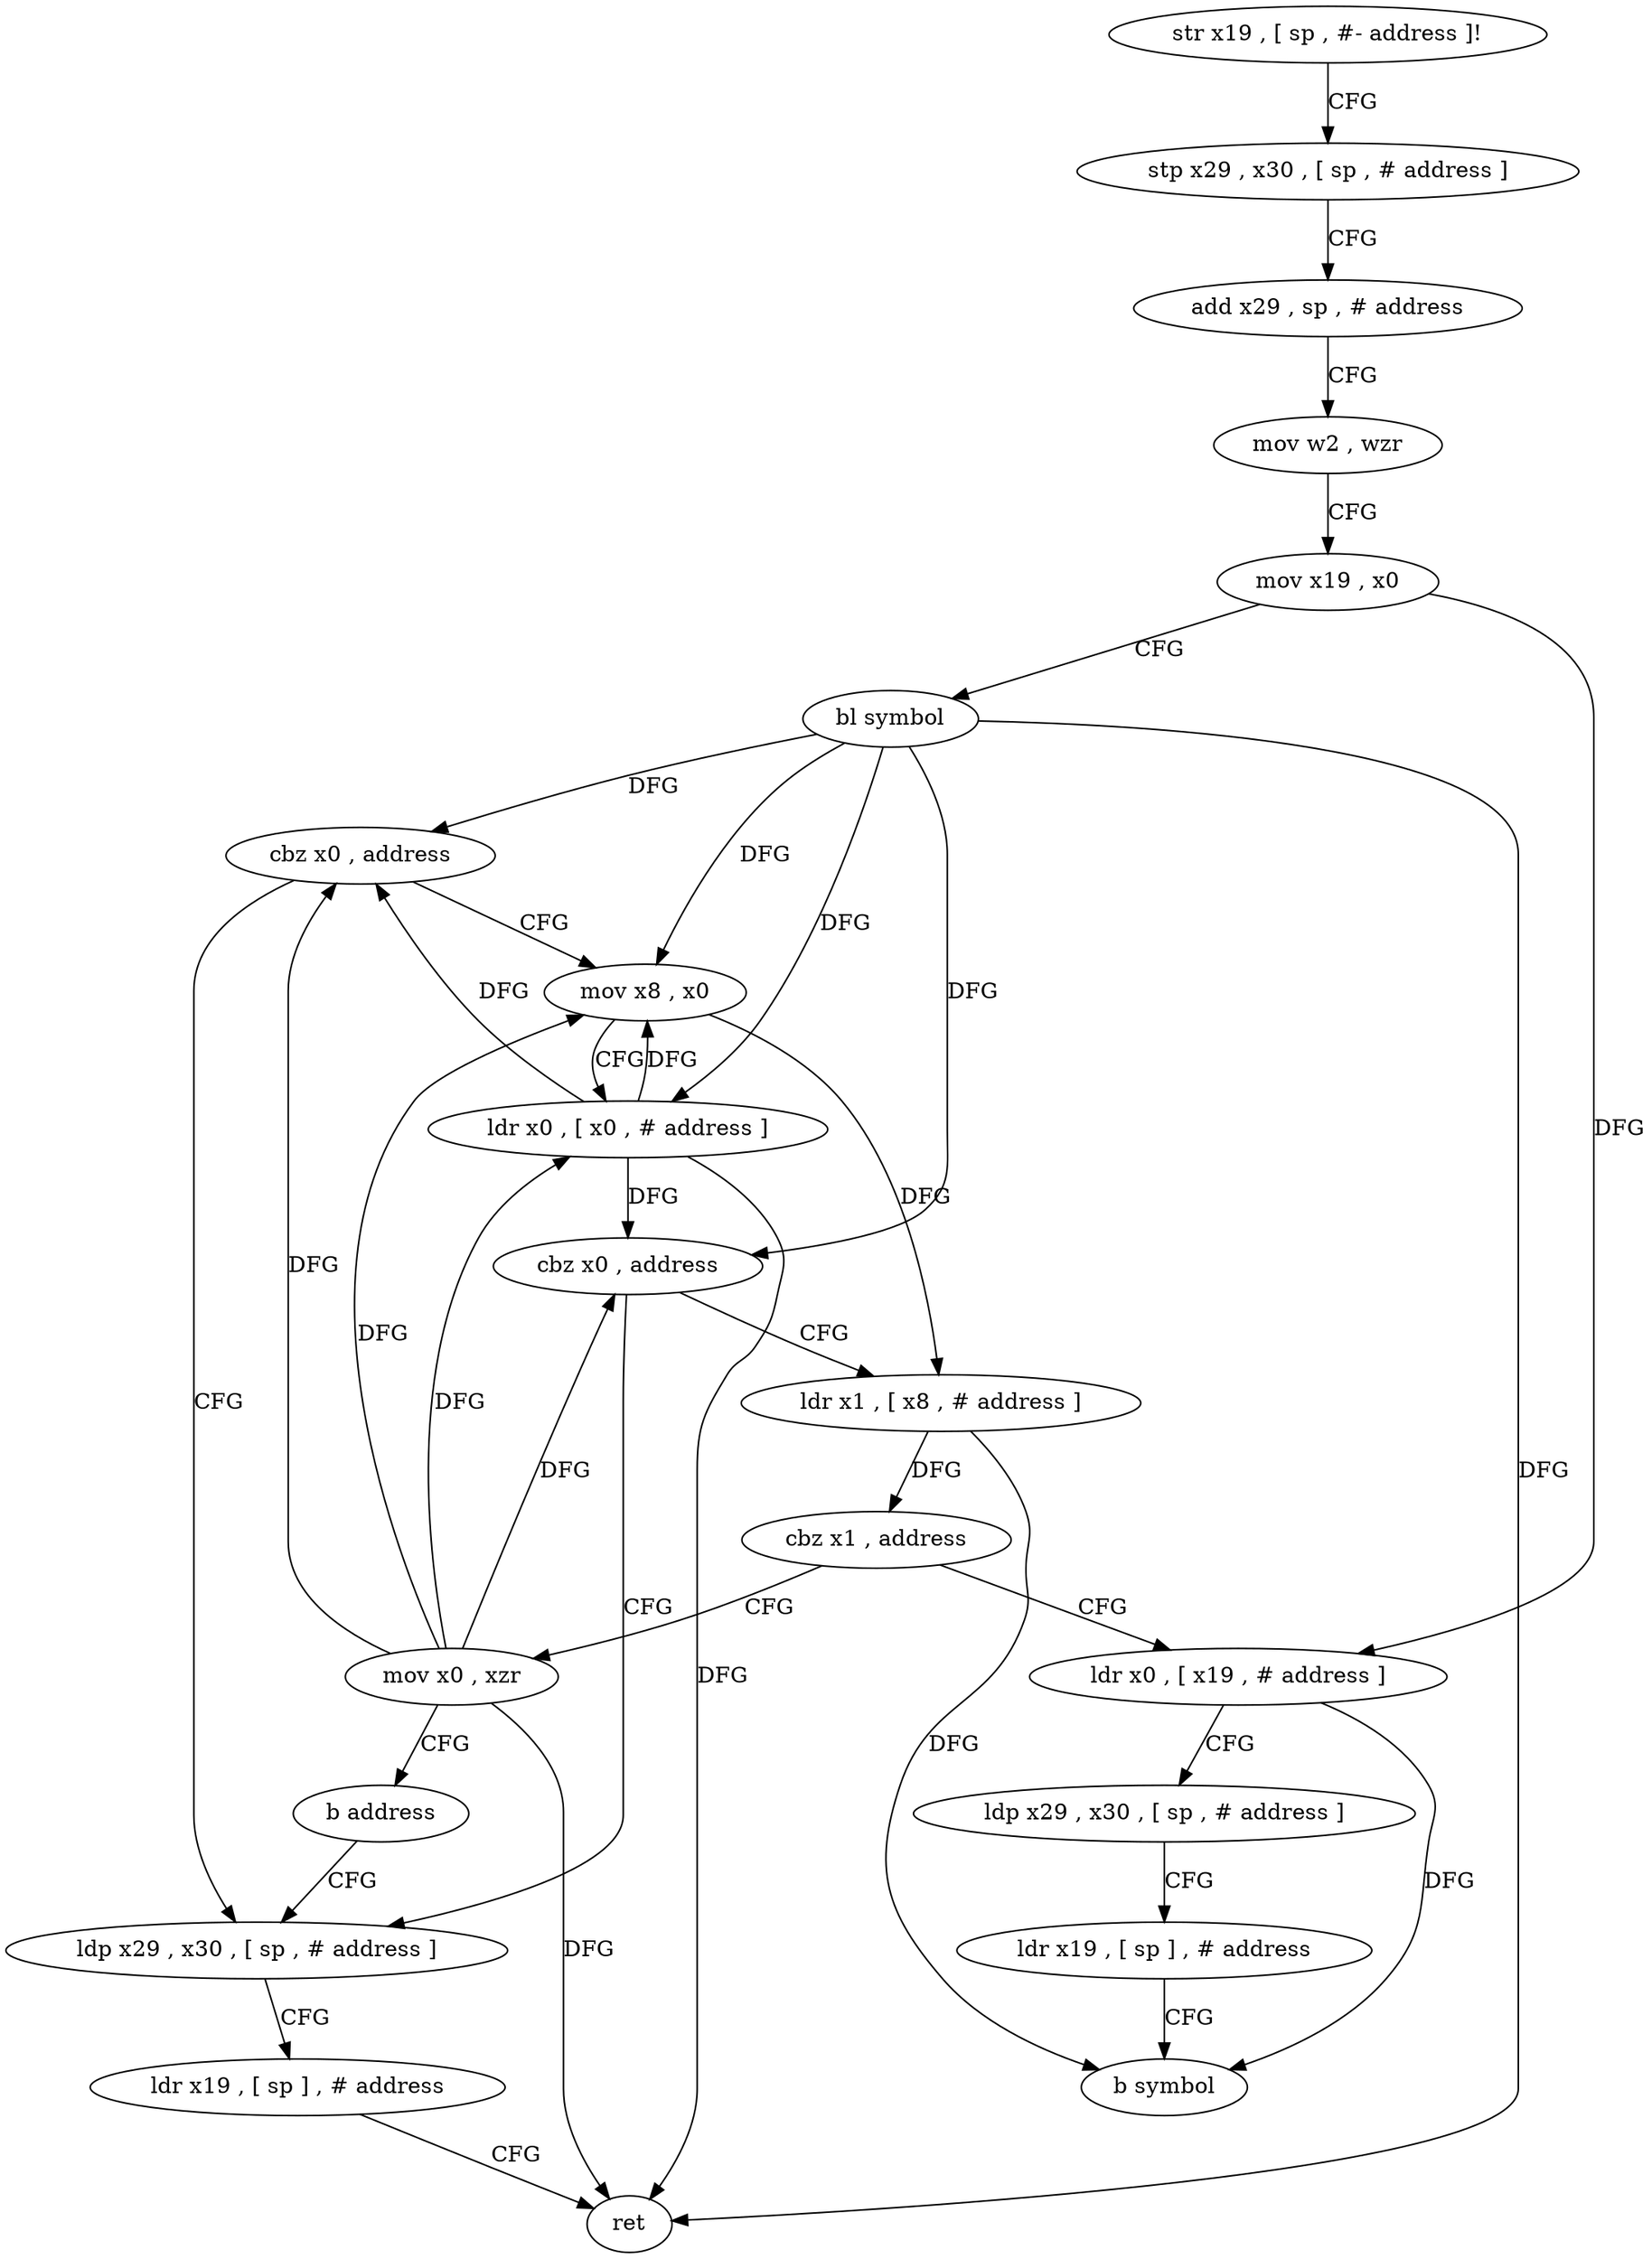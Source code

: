 digraph "func" {
"84532" [label = "str x19 , [ sp , #- address ]!" ]
"84536" [label = "stp x29 , x30 , [ sp , # address ]" ]
"84540" [label = "add x29 , sp , # address" ]
"84544" [label = "mov w2 , wzr" ]
"84548" [label = "mov x19 , x0" ]
"84552" [label = "bl symbol" ]
"84556" [label = "cbz x0 , address" ]
"84572" [label = "ldp x29 , x30 , [ sp , # address ]" ]
"84560" [label = "mov x8 , x0" ]
"84576" [label = "ldr x19 , [ sp ] , # address" ]
"84580" [label = "ret" ]
"84564" [label = "ldr x0 , [ x0 , # address ]" ]
"84568" [label = "cbz x0 , address" ]
"84584" [label = "ldr x1 , [ x8 , # address ]" ]
"84588" [label = "cbz x1 , address" ]
"84608" [label = "mov x0 , xzr" ]
"84592" [label = "ldr x0 , [ x19 , # address ]" ]
"84612" [label = "b address" ]
"84596" [label = "ldp x29 , x30 , [ sp , # address ]" ]
"84600" [label = "ldr x19 , [ sp ] , # address" ]
"84604" [label = "b symbol" ]
"84532" -> "84536" [ label = "CFG" ]
"84536" -> "84540" [ label = "CFG" ]
"84540" -> "84544" [ label = "CFG" ]
"84544" -> "84548" [ label = "CFG" ]
"84548" -> "84552" [ label = "CFG" ]
"84548" -> "84592" [ label = "DFG" ]
"84552" -> "84556" [ label = "DFG" ]
"84552" -> "84580" [ label = "DFG" ]
"84552" -> "84560" [ label = "DFG" ]
"84552" -> "84564" [ label = "DFG" ]
"84552" -> "84568" [ label = "DFG" ]
"84556" -> "84572" [ label = "CFG" ]
"84556" -> "84560" [ label = "CFG" ]
"84572" -> "84576" [ label = "CFG" ]
"84560" -> "84564" [ label = "CFG" ]
"84560" -> "84584" [ label = "DFG" ]
"84576" -> "84580" [ label = "CFG" ]
"84564" -> "84568" [ label = "DFG" ]
"84564" -> "84556" [ label = "DFG" ]
"84564" -> "84560" [ label = "DFG" ]
"84564" -> "84580" [ label = "DFG" ]
"84568" -> "84584" [ label = "CFG" ]
"84568" -> "84572" [ label = "CFG" ]
"84584" -> "84588" [ label = "DFG" ]
"84584" -> "84604" [ label = "DFG" ]
"84588" -> "84608" [ label = "CFG" ]
"84588" -> "84592" [ label = "CFG" ]
"84608" -> "84612" [ label = "CFG" ]
"84608" -> "84556" [ label = "DFG" ]
"84608" -> "84560" [ label = "DFG" ]
"84608" -> "84564" [ label = "DFG" ]
"84608" -> "84568" [ label = "DFG" ]
"84608" -> "84580" [ label = "DFG" ]
"84592" -> "84596" [ label = "CFG" ]
"84592" -> "84604" [ label = "DFG" ]
"84612" -> "84572" [ label = "CFG" ]
"84596" -> "84600" [ label = "CFG" ]
"84600" -> "84604" [ label = "CFG" ]
}
